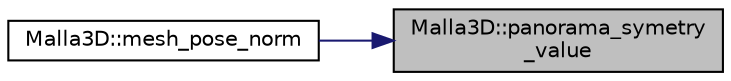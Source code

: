digraph "Malla3D::panorama_symetry_value"
{
 // LATEX_PDF_SIZE
  edge [fontname="Helvetica",fontsize="10",labelfontname="Helvetica",labelfontsize="10"];
  node [fontname="Helvetica",fontsize="10",shape=record];
  rankdir="RL";
  Node1 [label="Malla3D::panorama_symetry\l_value",height=0.2,width=0.4,color="black", fillcolor="grey75", style="filled", fontcolor="black",tooltip="Return max value of symmetry of PANORAMA representation."];
  Node1 -> Node2 [dir="back",color="midnightblue",fontsize="10",style="solid",fontname="Helvetica"];
  Node2 [label="Malla3D::mesh_pose_norm",height=0.2,width=0.4,color="black", fillcolor="white", style="filled",URL="$classMalla3D.html#ac7be542da00ca44f53442c6ad64969b0",tooltip="Compute the normalized pose of 3d mesh."];
}
